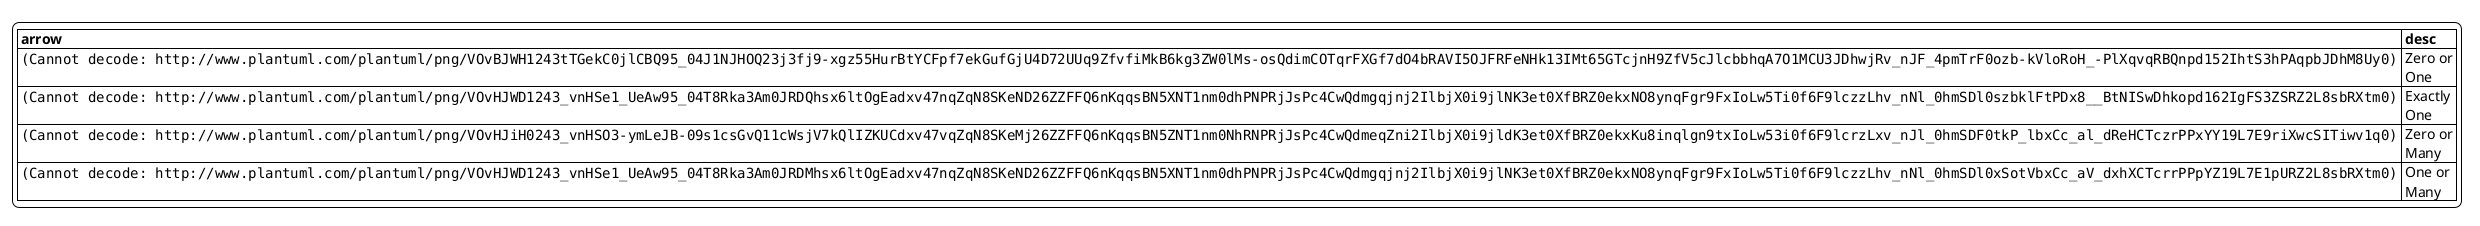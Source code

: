 @startuml
left to right direction
skinparam legendBackgroundColor white
allow_mixing
hide empty methods
hide empty attributes
hide circle
set namespaceSeparator //

!unquoted function object($name, $alt_name='', $desc='', $subdesc='')
    !if ($aer_name!='')
        !$res = 'class '+ $alt_name + ' as "<size:16>**' + $name + '**</size>' + '\n<size:12><color:dimgrey>' + $alt_name
    !else
        !$res = 'class '+ $name + ' as "<size:16>**' + $name + '**</size>'
    !endif
    !if ($desc!='')
        !$res = $res+ '\n<size:10>'+$desc
        !if ($subdesc!='')
            !$res = $res+ '\n<size:10>'+$subdesc
        !endif
    !endif
    !$res=$res+'"'
    !return $res
!endfunction
!unquoted function field($name, $desc='', $is_primary=0, $is_foreign=0)
    !$res = '<size:12>' + $name + '</size>'
    !if ($is_primary==1)
        !$res = '<&key> <color:green>' + $res
    !else
        !if ($is_foreign==1)
            !$res = '<&link-intact> <color:blue>' + $res
        !else
            !$res = '<size:12>   ' + $name + '</size>'
        !endif
    !endif
    !if ($desc!='')
        !$res = $res+ '<color:black> - <i>'+$desc
    !endif
    !return $res
!endfunction
hide methods
hide stereotypes


legend right
   |= arrow |= desc|
   | <img:http://www.plantuml.com/plantuml/png/VOvBJWH1243tTGekC0jlCBQ95_04J1NJHOQ23j3fj9-xgz55HurBtYCFpf7ekGufGjU4D72UUq9ZfvfiMkB6kg3ZW0lMs-osQdimCOTqrFXGf7dO4bRAVI5OJFRFeNHk13IMt65GTcjnH9ZfV5cJlcbbhqA7O1MCU3JDhwjRv_nJF_4pmTrF0ozb-kVloRoH_-PlXqvqRBQnpd152IhtS3hPAqpbJDhM8Uy0> | Zero or \n One |
   | <img:http://www.plantuml.com/plantuml/png/VOvHJWD1243_vnHSe1_UeAw95_04T8Rka3Am0JRDQhsx6ltOgEadxv47nqZqN8SKeND26ZZFFQ6nKqqsBN5XNT1nm0dhPNPRjJsPc4CwQdmgqjnj2IlbjX0i9jlNK3et0XfBRZ0ekxNO8ynqFgr9FxIoLw5Ti0f6F9lczzLhv_nNl_0hmSDl0szbklFtPDx8__BtNISwDhkopd162IgFS3ZSRZ2L8sbRXtm0> | Exactly \n One |
   | <img:http://www.plantuml.com/plantuml/png/VOvHJiH0243_vnHSO3-ymLeJB-09s1csGvQ11cWsjV7kQlIZKUCdxv47vqZqN8SKeMj26ZZFFQ6nKqqsBN5ZNT1nm0NhRNPRjJsPc4CwQdmeqZni2IlbjX0i9jldK3et0XfBRZ0ekxKu8inqlgn9txIoLw53i0f6F9lcrzLxv_nJl_0hmSDF0tkP_lbxCc_al_dReHCTczrPPxYY19L7E9riXwcSITiwv1q0> | Zero or \n Many |
   | <img:http://www.plantuml.com/plantuml/png/VOvHJWD1243_vnHSe1_UeAw95_04T8Rka3Am0JRDMhsx6ltOgEadxv47nqZqN8SKeND26ZZFFQ6nKqqsBN5XNT1nm0dhPNPRjJsPc4CwQdmgqjnj2IlbjX0i9jlNK3et0XfBRZ0ekxNO8ynqFgr9FxIoLw5Ti0f6F9lczzLhv_nNl_0hmSDl0xSotVbxCc_aV_dxhXCTcrrPPpYZ19L7E1pURZ2L8sbRXtm0> | One or \n Many |
endlegend
@enduml
